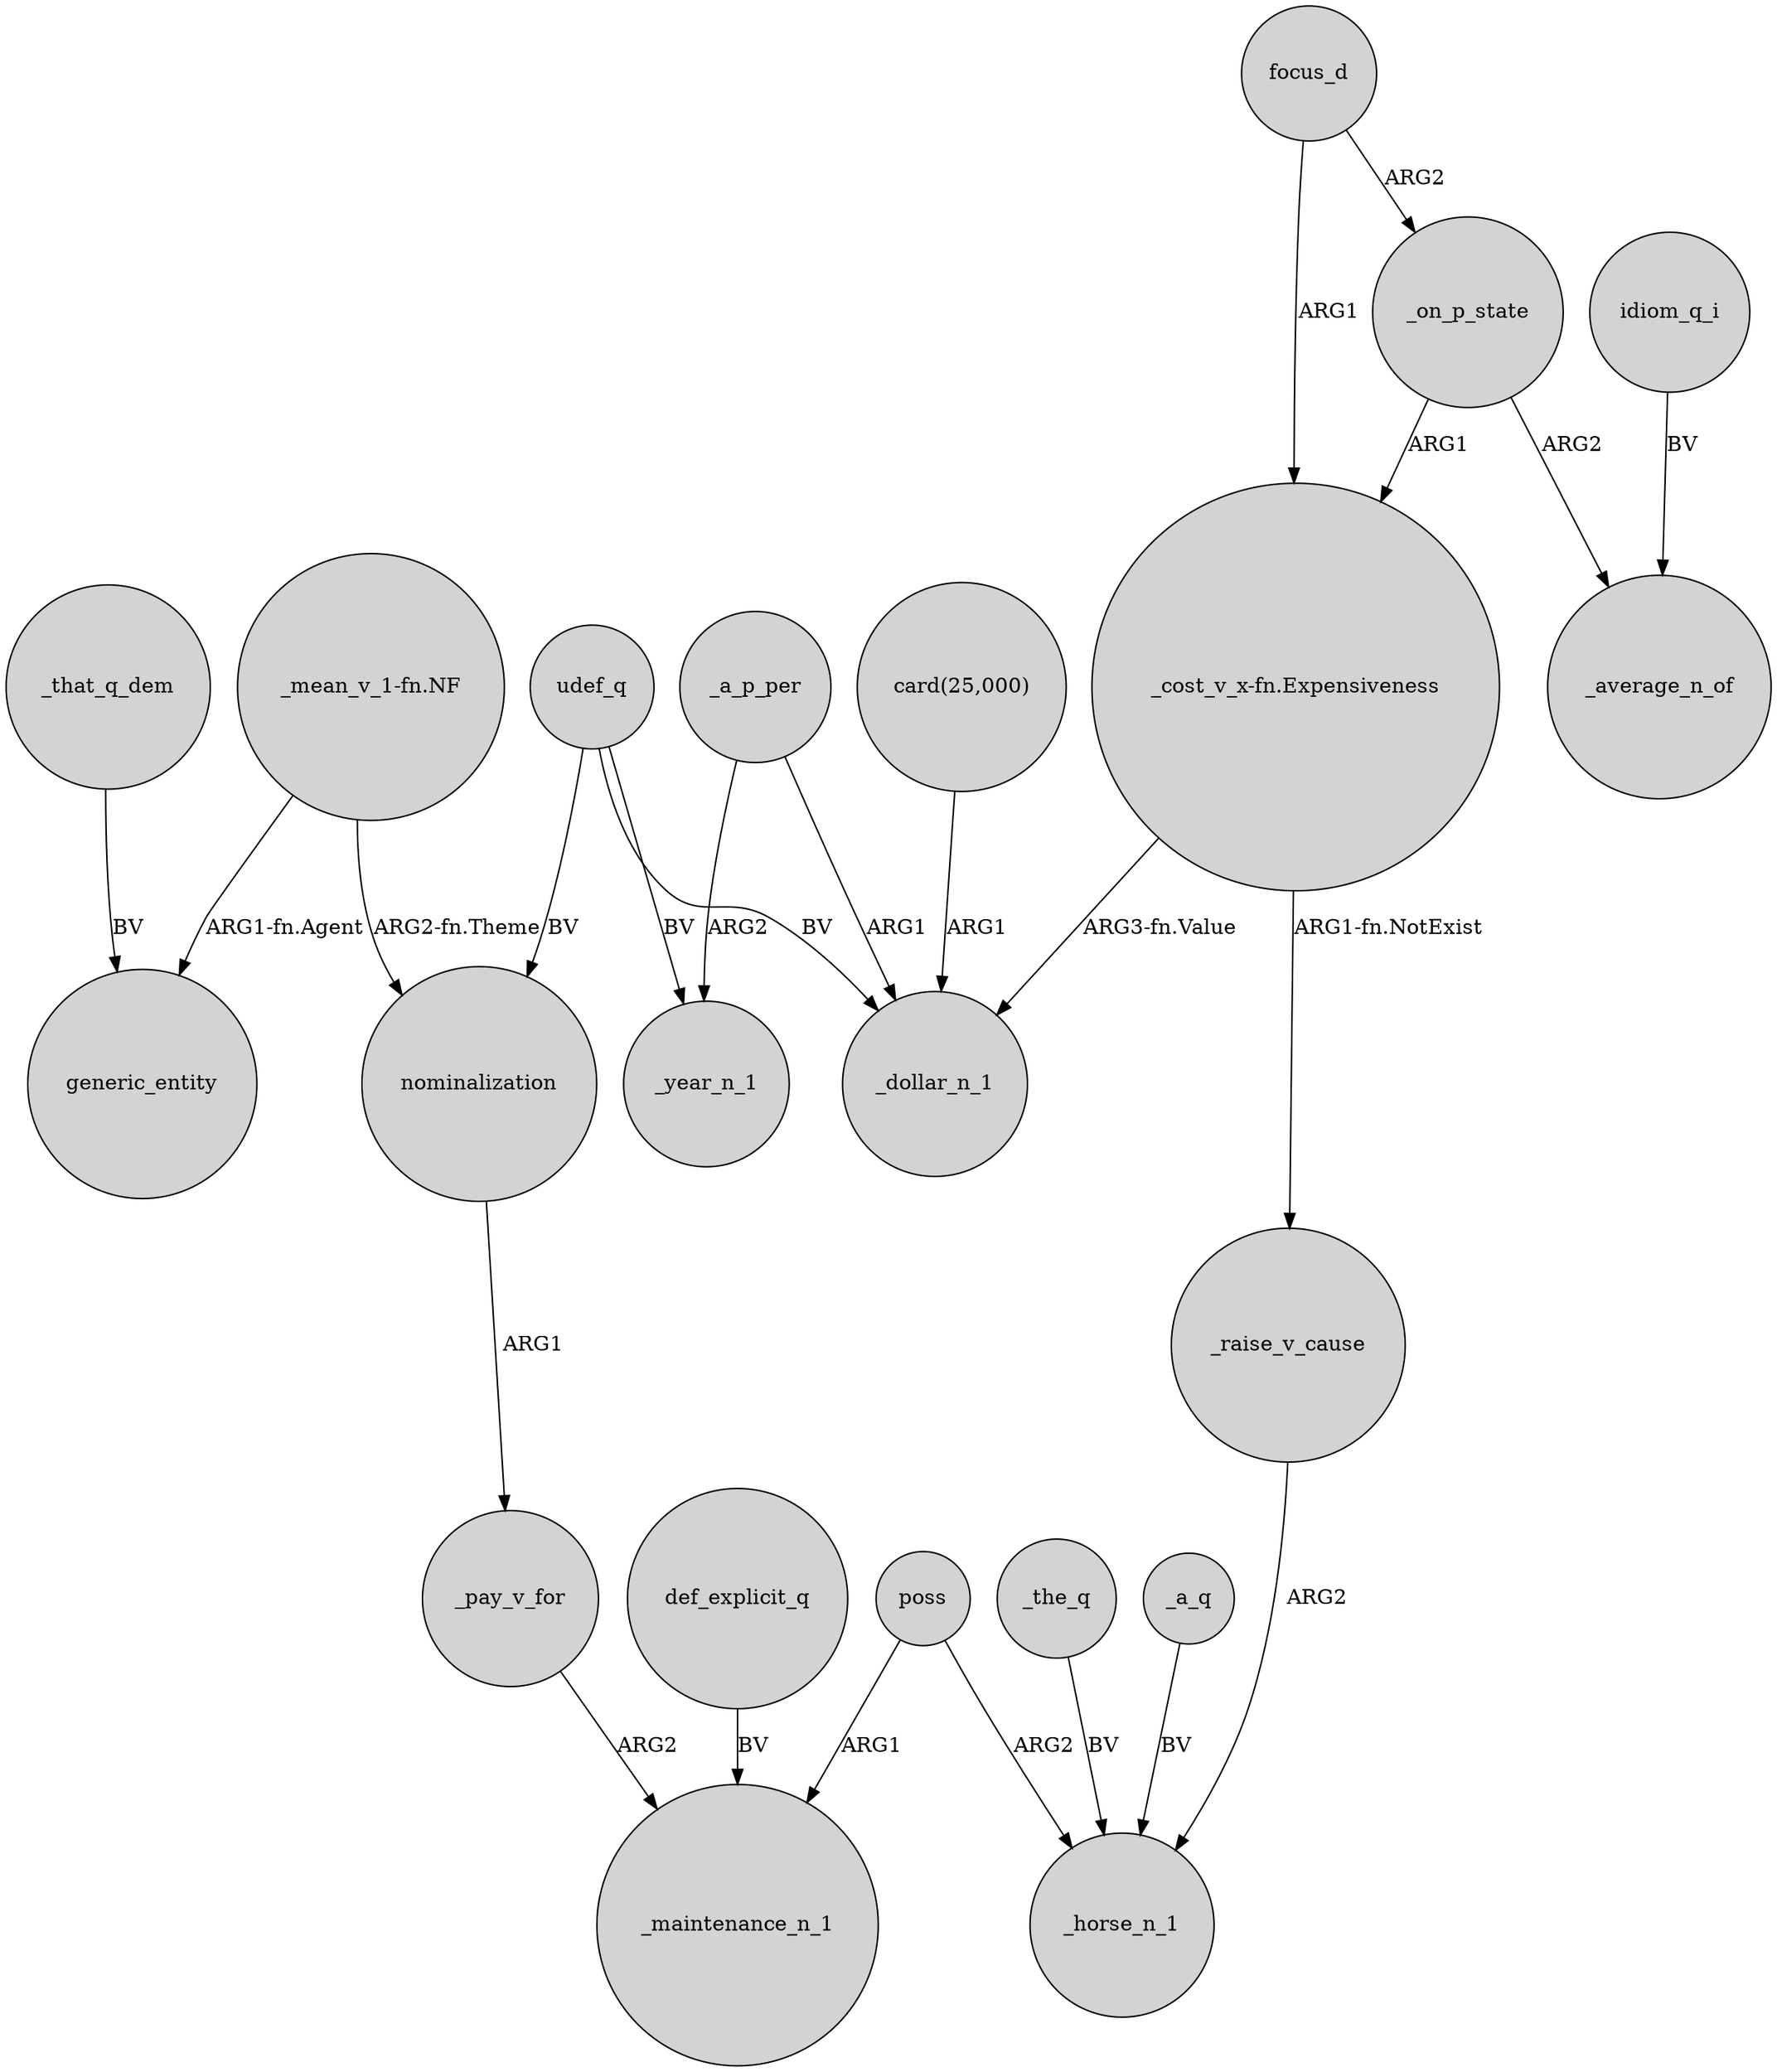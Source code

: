 digraph {
	node [shape=circle style=filled]
	_on_p_state -> "_cost_v_x-fn.Expensiveness" [label=ARG1]
	idiom_q_i -> _average_n_of [label=BV]
	_that_q_dem -> generic_entity [label=BV]
	"_cost_v_x-fn.Expensiveness" -> _dollar_n_1 [label="ARG3-fn.Value"]
	_pay_v_for -> _maintenance_n_1 [label=ARG2]
	focus_d -> _on_p_state [label=ARG2]
	_a_p_per -> _year_n_1 [label=ARG2]
	"_cost_v_x-fn.Expensiveness" -> _raise_v_cause [label="ARG1-fn.NotExist"]
	_the_q -> _horse_n_1 [label=BV]
	_raise_v_cause -> _horse_n_1 [label=ARG2]
	"card(25,000)" -> _dollar_n_1 [label=ARG1]
	"_mean_v_1-fn.NF" -> generic_entity [label="ARG1-fn.Agent"]
	_a_p_per -> _dollar_n_1 [label=ARG1]
	nominalization -> _pay_v_for [label=ARG1]
	"_mean_v_1-fn.NF" -> nominalization [label="ARG2-fn.Theme"]
	poss -> _maintenance_n_1 [label=ARG1]
	poss -> _horse_n_1 [label=ARG2]
	_on_p_state -> _average_n_of [label=ARG2]
	udef_q -> nominalization [label=BV]
	udef_q -> _year_n_1 [label=BV]
	def_explicit_q -> _maintenance_n_1 [label=BV]
	focus_d -> "_cost_v_x-fn.Expensiveness" [label=ARG1]
	udef_q -> _dollar_n_1 [label=BV]
	_a_q -> _horse_n_1 [label=BV]
}
